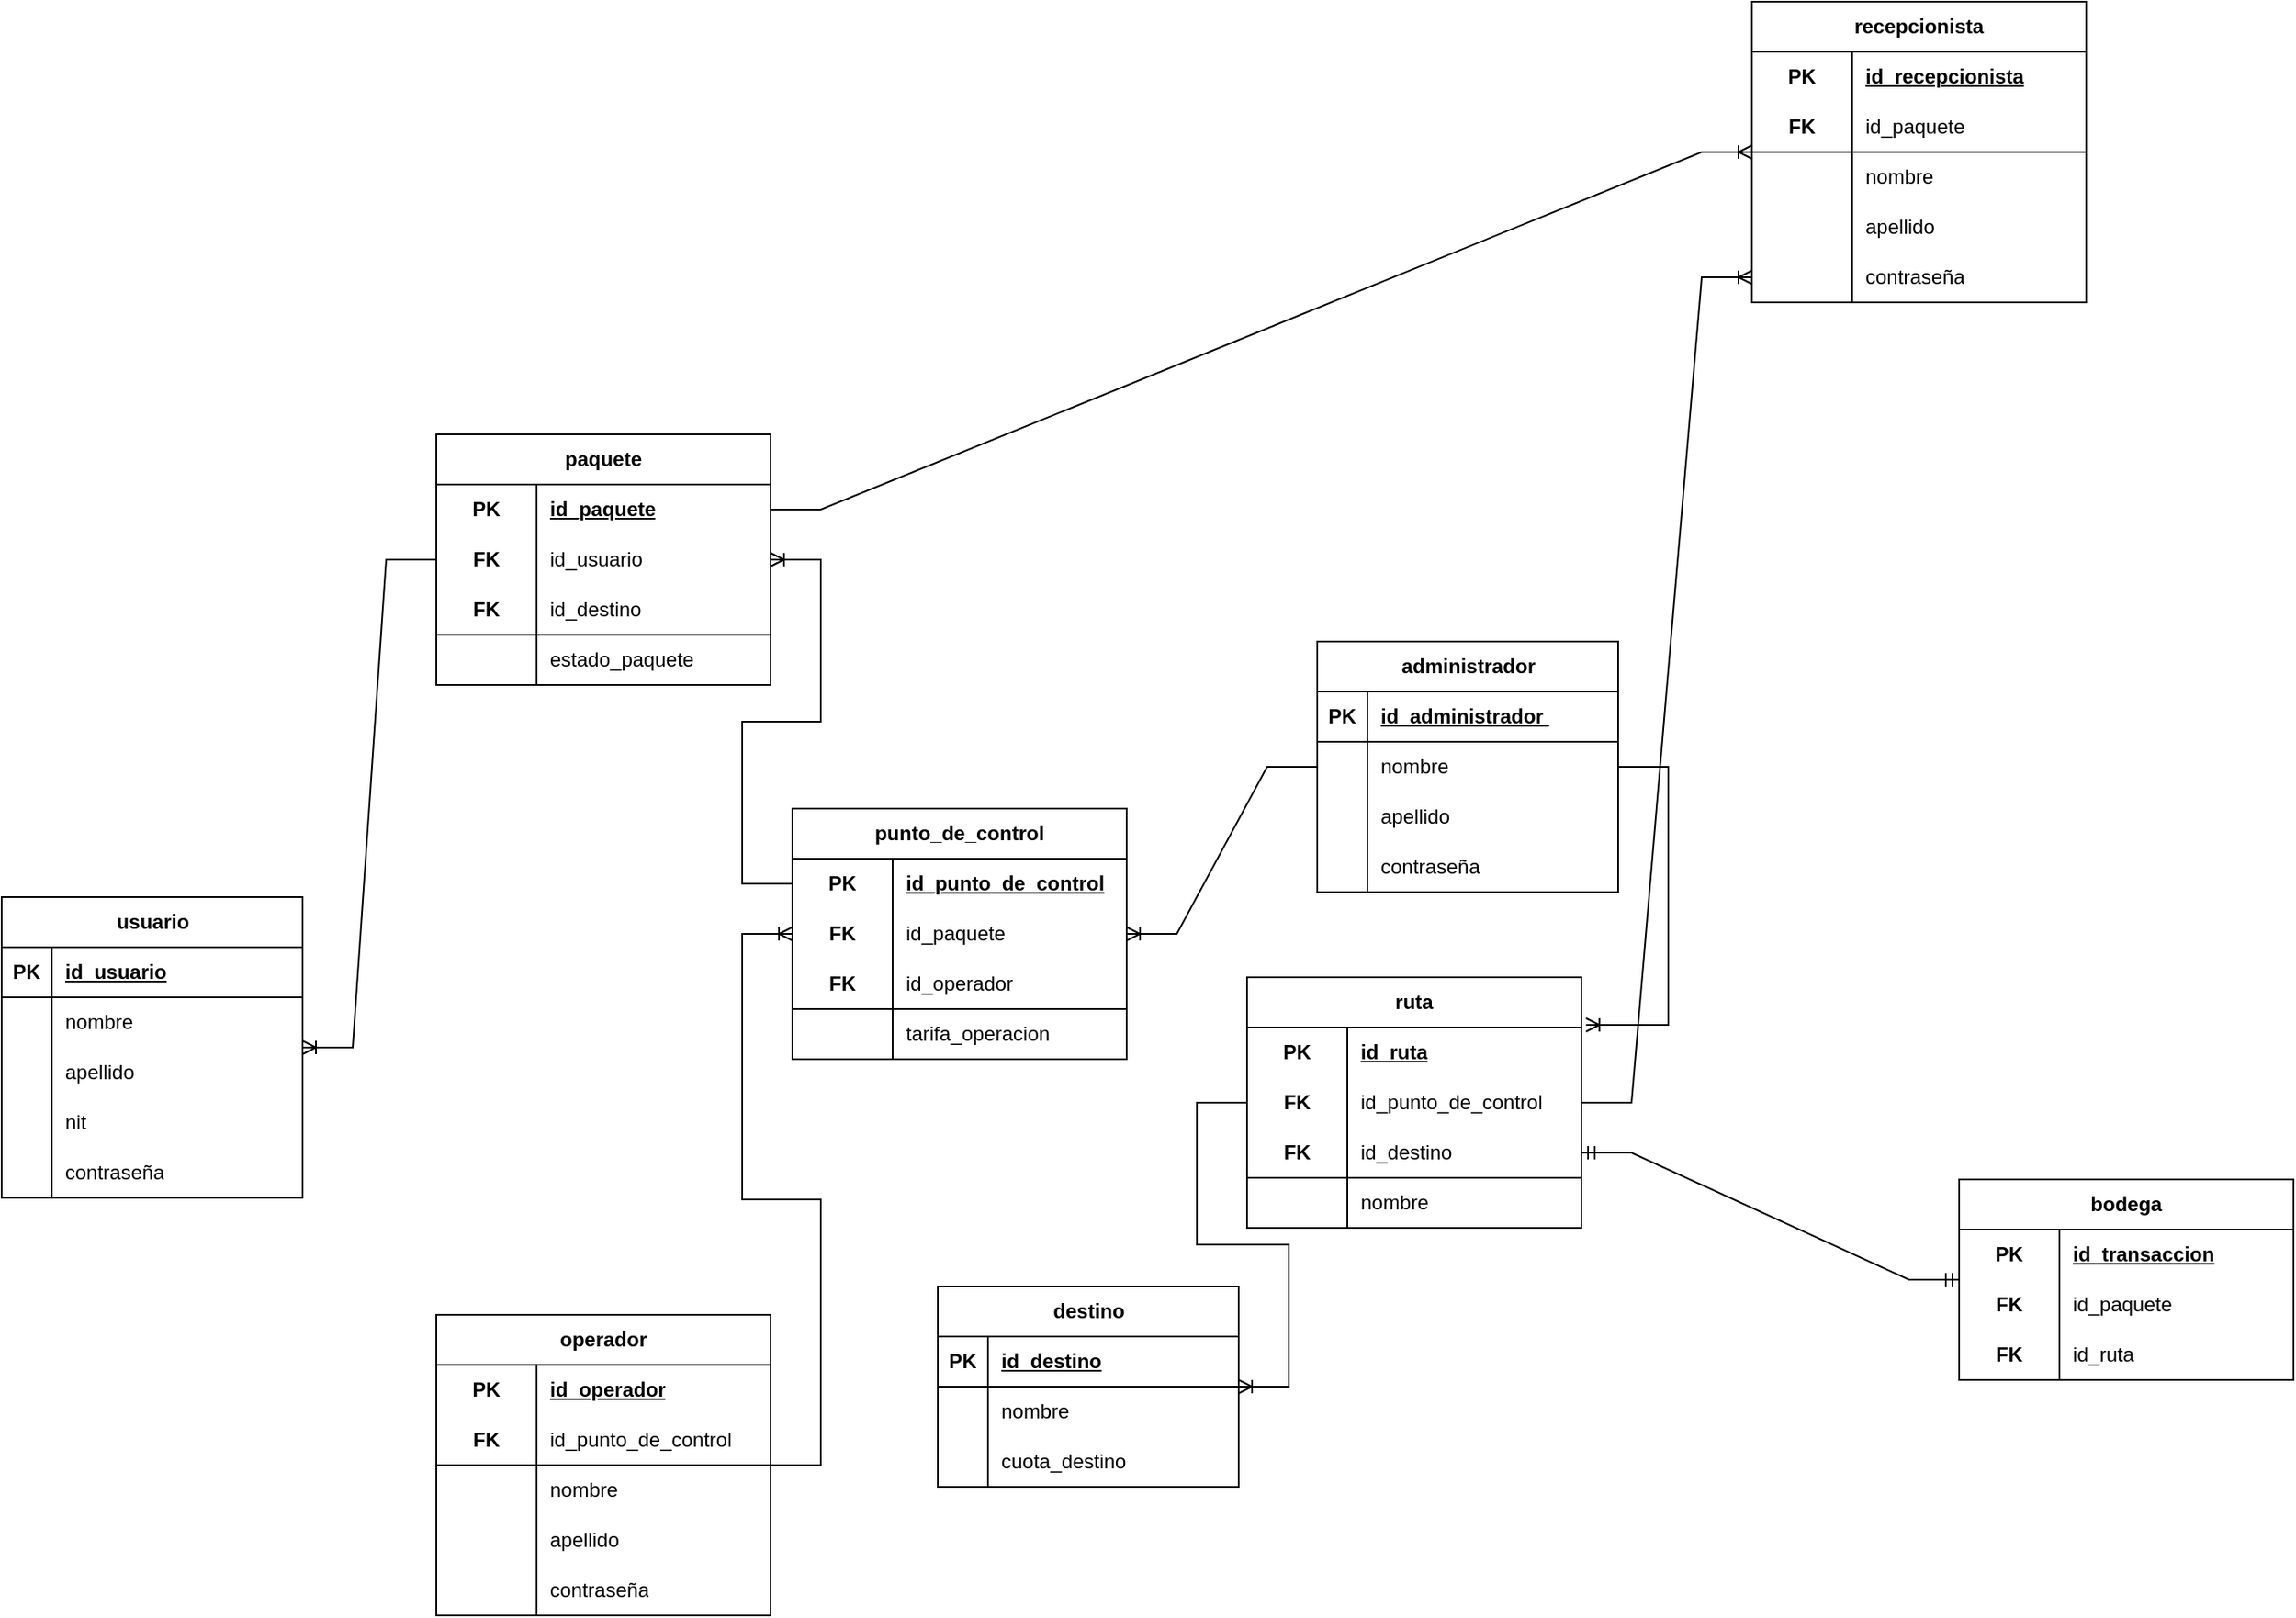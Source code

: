 <mxfile version="24.1.0" type="device">
  <diagram id="ZozHnDxV8kg3TTQQIBFo" name="Página-1">
    <mxGraphModel dx="1593" dy="2107" grid="0" gridSize="10" guides="1" tooltips="1" connect="1" arrows="1" fold="1" page="1" pageScale="1" pageWidth="850" pageHeight="1100" math="0" shadow="0">
      <root>
        <mxCell id="0" />
        <mxCell id="1" parent="0" />
        <mxCell id="8LuwT_HgkEghB61mVPU8-4" value="&lt;font style=&quot;vertical-align: inherit;&quot;&gt;&lt;font style=&quot;vertical-align: inherit;&quot;&gt;administrador&lt;/font&gt;&lt;/font&gt;" style="shape=table;startSize=30;container=1;collapsible=1;childLayout=tableLayout;fixedRows=1;rowLines=0;fontStyle=1;align=center;resizeLast=1;html=1;" parent="1" vertex="1">
          <mxGeometry x="897" y="67" width="180" height="150" as="geometry" />
        </mxCell>
        <mxCell id="8LuwT_HgkEghB61mVPU8-5" value="" style="shape=tableRow;horizontal=0;startSize=0;swimlaneHead=0;swimlaneBody=0;fillColor=none;collapsible=0;dropTarget=0;points=[[0,0.5],[1,0.5]];portConstraint=eastwest;top=0;left=0;right=0;bottom=1;" parent="8LuwT_HgkEghB61mVPU8-4" vertex="1">
          <mxGeometry y="30" width="180" height="30" as="geometry" />
        </mxCell>
        <mxCell id="8LuwT_HgkEghB61mVPU8-6" value="PK" style="shape=partialRectangle;connectable=0;fillColor=none;top=0;left=0;bottom=0;right=0;fontStyle=1;overflow=hidden;whiteSpace=wrap;html=1;" parent="8LuwT_HgkEghB61mVPU8-5" vertex="1">
          <mxGeometry width="30" height="30" as="geometry">
            <mxRectangle width="30" height="30" as="alternateBounds" />
          </mxGeometry>
        </mxCell>
        <mxCell id="8LuwT_HgkEghB61mVPU8-7" value="&lt;font style=&quot;vertical-align: inherit;&quot;&gt;&lt;font style=&quot;vertical-align: inherit;&quot;&gt;id_administrador&amp;nbsp;&lt;/font&gt;&lt;/font&gt;" style="shape=partialRectangle;connectable=0;fillColor=none;top=0;left=0;bottom=0;right=0;align=left;spacingLeft=6;fontStyle=5;overflow=hidden;whiteSpace=wrap;html=1;" parent="8LuwT_HgkEghB61mVPU8-5" vertex="1">
          <mxGeometry x="30" width="150" height="30" as="geometry">
            <mxRectangle width="150" height="30" as="alternateBounds" />
          </mxGeometry>
        </mxCell>
        <mxCell id="8LuwT_HgkEghB61mVPU8-8" value="" style="shape=tableRow;horizontal=0;startSize=0;swimlaneHead=0;swimlaneBody=0;fillColor=none;collapsible=0;dropTarget=0;points=[[0,0.5],[1,0.5]];portConstraint=eastwest;top=0;left=0;right=0;bottom=0;" parent="8LuwT_HgkEghB61mVPU8-4" vertex="1">
          <mxGeometry y="60" width="180" height="30" as="geometry" />
        </mxCell>
        <mxCell id="8LuwT_HgkEghB61mVPU8-9" value="" style="shape=partialRectangle;connectable=0;fillColor=none;top=0;left=0;bottom=0;right=0;editable=1;overflow=hidden;whiteSpace=wrap;html=1;" parent="8LuwT_HgkEghB61mVPU8-8" vertex="1">
          <mxGeometry width="30" height="30" as="geometry">
            <mxRectangle width="30" height="30" as="alternateBounds" />
          </mxGeometry>
        </mxCell>
        <mxCell id="8LuwT_HgkEghB61mVPU8-10" value="&lt;font style=&quot;vertical-align: inherit;&quot;&gt;&lt;font style=&quot;vertical-align: inherit;&quot;&gt;nombre&lt;/font&gt;&lt;/font&gt;" style="shape=partialRectangle;connectable=0;fillColor=none;top=0;left=0;bottom=0;right=0;align=left;spacingLeft=6;overflow=hidden;whiteSpace=wrap;html=1;" parent="8LuwT_HgkEghB61mVPU8-8" vertex="1">
          <mxGeometry x="30" width="150" height="30" as="geometry">
            <mxRectangle width="150" height="30" as="alternateBounds" />
          </mxGeometry>
        </mxCell>
        <mxCell id="yK7WqQj9eTyNBn2d2RIG-13" value="" style="shape=tableRow;horizontal=0;startSize=0;swimlaneHead=0;swimlaneBody=0;fillColor=none;collapsible=0;dropTarget=0;points=[[0,0.5],[1,0.5]];portConstraint=eastwest;top=0;left=0;right=0;bottom=0;" vertex="1" parent="8LuwT_HgkEghB61mVPU8-4">
          <mxGeometry y="90" width="180" height="30" as="geometry" />
        </mxCell>
        <mxCell id="yK7WqQj9eTyNBn2d2RIG-14" value="" style="shape=partialRectangle;connectable=0;fillColor=none;top=0;left=0;bottom=0;right=0;editable=1;overflow=hidden;whiteSpace=wrap;html=1;" vertex="1" parent="yK7WqQj9eTyNBn2d2RIG-13">
          <mxGeometry width="30" height="30" as="geometry">
            <mxRectangle width="30" height="30" as="alternateBounds" />
          </mxGeometry>
        </mxCell>
        <mxCell id="yK7WqQj9eTyNBn2d2RIG-15" value="&lt;font style=&quot;vertical-align: inherit;&quot;&gt;&lt;font style=&quot;vertical-align: inherit;&quot;&gt;apellido&lt;/font&gt;&lt;/font&gt;" style="shape=partialRectangle;connectable=0;fillColor=none;top=0;left=0;bottom=0;right=0;align=left;spacingLeft=6;overflow=hidden;whiteSpace=wrap;html=1;" vertex="1" parent="yK7WqQj9eTyNBn2d2RIG-13">
          <mxGeometry x="30" width="150" height="30" as="geometry">
            <mxRectangle width="150" height="30" as="alternateBounds" />
          </mxGeometry>
        </mxCell>
        <mxCell id="yK7WqQj9eTyNBn2d2RIG-16" value="" style="shape=tableRow;horizontal=0;startSize=0;swimlaneHead=0;swimlaneBody=0;fillColor=none;collapsible=0;dropTarget=0;points=[[0,0.5],[1,0.5]];portConstraint=eastwest;top=0;left=0;right=0;bottom=0;" vertex="1" parent="8LuwT_HgkEghB61mVPU8-4">
          <mxGeometry y="120" width="180" height="30" as="geometry" />
        </mxCell>
        <mxCell id="yK7WqQj9eTyNBn2d2RIG-17" value="" style="shape=partialRectangle;connectable=0;fillColor=none;top=0;left=0;bottom=0;right=0;editable=1;overflow=hidden;whiteSpace=wrap;html=1;" vertex="1" parent="yK7WqQj9eTyNBn2d2RIG-16">
          <mxGeometry width="30" height="30" as="geometry">
            <mxRectangle width="30" height="30" as="alternateBounds" />
          </mxGeometry>
        </mxCell>
        <mxCell id="yK7WqQj9eTyNBn2d2RIG-18" value="&lt;font style=&quot;vertical-align: inherit;&quot;&gt;&lt;font style=&quot;vertical-align: inherit;&quot;&gt;contraseña&lt;/font&gt;&lt;/font&gt;" style="shape=partialRectangle;connectable=0;fillColor=none;top=0;left=0;bottom=0;right=0;align=left;spacingLeft=6;overflow=hidden;whiteSpace=wrap;html=1;" vertex="1" parent="yK7WqQj9eTyNBn2d2RIG-16">
          <mxGeometry x="30" width="150" height="30" as="geometry">
            <mxRectangle width="150" height="30" as="alternateBounds" />
          </mxGeometry>
        </mxCell>
        <mxCell id="8LuwT_HgkEghB61mVPU8-17" value="&lt;font style=&quot;vertical-align: inherit;&quot;&gt;&lt;font style=&quot;vertical-align: inherit;&quot;&gt;operador&lt;/font&gt;&lt;/font&gt;" style="shape=table;startSize=30;container=1;collapsible=1;childLayout=tableLayout;fixedRows=1;rowLines=0;fontStyle=1;align=center;resizeLast=1;html=1;whiteSpace=wrap;" parent="1" vertex="1">
          <mxGeometry x="370" y="470" width="200" height="180" as="geometry" />
        </mxCell>
        <mxCell id="8LuwT_HgkEghB61mVPU8-18" value="" style="shape=tableRow;horizontal=0;startSize=0;swimlaneHead=0;swimlaneBody=0;fillColor=none;collapsible=0;dropTarget=0;points=[[0,0.5],[1,0.5]];portConstraint=eastwest;top=0;left=0;right=0;bottom=0;html=1;" parent="8LuwT_HgkEghB61mVPU8-17" vertex="1">
          <mxGeometry y="30" width="200" height="30" as="geometry" />
        </mxCell>
        <mxCell id="8LuwT_HgkEghB61mVPU8-19" value="&lt;font style=&quot;vertical-align: inherit;&quot;&gt;&lt;font style=&quot;vertical-align: inherit;&quot;&gt;PK&lt;/font&gt;&lt;/font&gt;" style="shape=partialRectangle;connectable=0;fillColor=none;top=0;left=0;bottom=0;right=0;fontStyle=1;overflow=hidden;html=1;whiteSpace=wrap;" parent="8LuwT_HgkEghB61mVPU8-18" vertex="1">
          <mxGeometry width="60" height="30" as="geometry">
            <mxRectangle width="60" height="30" as="alternateBounds" />
          </mxGeometry>
        </mxCell>
        <mxCell id="8LuwT_HgkEghB61mVPU8-20" value="&lt;font style=&quot;vertical-align: inherit;&quot;&gt;&lt;font style=&quot;vertical-align: inherit;&quot;&gt;id_operador&lt;/font&gt;&lt;/font&gt;" style="shape=partialRectangle;connectable=0;fillColor=none;top=0;left=0;bottom=0;right=0;align=left;spacingLeft=6;fontStyle=5;overflow=hidden;html=1;whiteSpace=wrap;" parent="8LuwT_HgkEghB61mVPU8-18" vertex="1">
          <mxGeometry x="60" width="140" height="30" as="geometry">
            <mxRectangle width="140" height="30" as="alternateBounds" />
          </mxGeometry>
        </mxCell>
        <mxCell id="8LuwT_HgkEghB61mVPU8-21" value="" style="shape=tableRow;horizontal=0;startSize=0;swimlaneHead=0;swimlaneBody=0;fillColor=none;collapsible=0;dropTarget=0;points=[[0,0.5],[1,0.5]];portConstraint=eastwest;top=0;left=0;right=0;bottom=1;html=1;" parent="8LuwT_HgkEghB61mVPU8-17" vertex="1">
          <mxGeometry y="60" width="200" height="30" as="geometry" />
        </mxCell>
        <mxCell id="8LuwT_HgkEghB61mVPU8-22" value="&lt;font style=&quot;vertical-align: inherit;&quot;&gt;&lt;font style=&quot;vertical-align: inherit;&quot;&gt;FK&lt;/font&gt;&lt;/font&gt;" style="shape=partialRectangle;connectable=0;fillColor=none;top=0;left=0;bottom=0;right=0;fontStyle=1;overflow=hidden;html=1;whiteSpace=wrap;" parent="8LuwT_HgkEghB61mVPU8-21" vertex="1">
          <mxGeometry width="60" height="30" as="geometry">
            <mxRectangle width="60" height="30" as="alternateBounds" />
          </mxGeometry>
        </mxCell>
        <mxCell id="8LuwT_HgkEghB61mVPU8-23" value="&lt;font style=&quot;vertical-align: inherit;&quot;&gt;&lt;font style=&quot;vertical-align: inherit;&quot;&gt;id_punto_de_control&lt;/font&gt;&lt;/font&gt;" style="shape=partialRectangle;connectable=0;fillColor=none;top=0;left=0;bottom=0;right=0;align=left;spacingLeft=6;fontStyle=0;overflow=hidden;html=1;whiteSpace=wrap;" parent="8LuwT_HgkEghB61mVPU8-21" vertex="1">
          <mxGeometry x="60" width="140" height="30" as="geometry">
            <mxRectangle width="140" height="30" as="alternateBounds" />
          </mxGeometry>
        </mxCell>
        <mxCell id="8LuwT_HgkEghB61mVPU8-24" value="" style="shape=tableRow;horizontal=0;startSize=0;swimlaneHead=0;swimlaneBody=0;fillColor=none;collapsible=0;dropTarget=0;points=[[0,0.5],[1,0.5]];portConstraint=eastwest;top=0;left=0;right=0;bottom=0;html=1;" parent="8LuwT_HgkEghB61mVPU8-17" vertex="1">
          <mxGeometry y="90" width="200" height="30" as="geometry" />
        </mxCell>
        <mxCell id="8LuwT_HgkEghB61mVPU8-25" value="" style="shape=partialRectangle;connectable=0;fillColor=none;top=0;left=0;bottom=0;right=0;editable=1;overflow=hidden;html=1;whiteSpace=wrap;" parent="8LuwT_HgkEghB61mVPU8-24" vertex="1">
          <mxGeometry width="60" height="30" as="geometry">
            <mxRectangle width="60" height="30" as="alternateBounds" />
          </mxGeometry>
        </mxCell>
        <mxCell id="8LuwT_HgkEghB61mVPU8-26" value="nombre" style="shape=partialRectangle;connectable=0;fillColor=none;top=0;left=0;bottom=0;right=0;align=left;spacingLeft=6;overflow=hidden;html=1;whiteSpace=wrap;" parent="8LuwT_HgkEghB61mVPU8-24" vertex="1">
          <mxGeometry x="60" width="140" height="30" as="geometry">
            <mxRectangle width="140" height="30" as="alternateBounds" />
          </mxGeometry>
        </mxCell>
        <mxCell id="yK7WqQj9eTyNBn2d2RIG-7" value="" style="shape=tableRow;horizontal=0;startSize=0;swimlaneHead=0;swimlaneBody=0;fillColor=none;collapsible=0;dropTarget=0;points=[[0,0.5],[1,0.5]];portConstraint=eastwest;top=0;left=0;right=0;bottom=0;html=1;" vertex="1" parent="8LuwT_HgkEghB61mVPU8-17">
          <mxGeometry y="120" width="200" height="30" as="geometry" />
        </mxCell>
        <mxCell id="yK7WqQj9eTyNBn2d2RIG-8" value="" style="shape=partialRectangle;connectable=0;fillColor=none;top=0;left=0;bottom=0;right=0;editable=1;overflow=hidden;html=1;whiteSpace=wrap;" vertex="1" parent="yK7WqQj9eTyNBn2d2RIG-7">
          <mxGeometry width="60" height="30" as="geometry">
            <mxRectangle width="60" height="30" as="alternateBounds" />
          </mxGeometry>
        </mxCell>
        <mxCell id="yK7WqQj9eTyNBn2d2RIG-9" value="apellido" style="shape=partialRectangle;connectable=0;fillColor=none;top=0;left=0;bottom=0;right=0;align=left;spacingLeft=6;overflow=hidden;html=1;whiteSpace=wrap;" vertex="1" parent="yK7WqQj9eTyNBn2d2RIG-7">
          <mxGeometry x="60" width="140" height="30" as="geometry">
            <mxRectangle width="140" height="30" as="alternateBounds" />
          </mxGeometry>
        </mxCell>
        <mxCell id="yK7WqQj9eTyNBn2d2RIG-10" value="" style="shape=tableRow;horizontal=0;startSize=0;swimlaneHead=0;swimlaneBody=0;fillColor=none;collapsible=0;dropTarget=0;points=[[0,0.5],[1,0.5]];portConstraint=eastwest;top=0;left=0;right=0;bottom=0;html=1;" vertex="1" parent="8LuwT_HgkEghB61mVPU8-17">
          <mxGeometry y="150" width="200" height="30" as="geometry" />
        </mxCell>
        <mxCell id="yK7WqQj9eTyNBn2d2RIG-11" value="" style="shape=partialRectangle;connectable=0;fillColor=none;top=0;left=0;bottom=0;right=0;editable=1;overflow=hidden;html=1;whiteSpace=wrap;" vertex="1" parent="yK7WqQj9eTyNBn2d2RIG-10">
          <mxGeometry width="60" height="30" as="geometry">
            <mxRectangle width="60" height="30" as="alternateBounds" />
          </mxGeometry>
        </mxCell>
        <mxCell id="yK7WqQj9eTyNBn2d2RIG-12" value="contraseña" style="shape=partialRectangle;connectable=0;fillColor=none;top=0;left=0;bottom=0;right=0;align=left;spacingLeft=6;overflow=hidden;html=1;whiteSpace=wrap;" vertex="1" parent="yK7WqQj9eTyNBn2d2RIG-10">
          <mxGeometry x="60" width="140" height="30" as="geometry">
            <mxRectangle width="140" height="30" as="alternateBounds" />
          </mxGeometry>
        </mxCell>
        <mxCell id="8LuwT_HgkEghB61mVPU8-33" value="punto_de_control" style="shape=table;startSize=30;container=1;collapsible=1;childLayout=tableLayout;fixedRows=1;rowLines=0;fontStyle=1;align=center;resizeLast=1;html=1;whiteSpace=wrap;" parent="1" vertex="1">
          <mxGeometry x="583" y="167" width="200" height="150" as="geometry" />
        </mxCell>
        <mxCell id="8LuwT_HgkEghB61mVPU8-52" value="" style="shape=tableRow;horizontal=0;startSize=0;swimlaneHead=0;swimlaneBody=0;fillColor=none;collapsible=0;dropTarget=0;points=[[0,0.5],[1,0.5]];portConstraint=eastwest;top=0;left=0;right=0;bottom=0;html=1;" parent="8LuwT_HgkEghB61mVPU8-33" vertex="1">
          <mxGeometry y="30" width="200" height="30" as="geometry" />
        </mxCell>
        <mxCell id="8LuwT_HgkEghB61mVPU8-53" value="PK" style="shape=partialRectangle;connectable=0;fillColor=none;top=0;left=0;bottom=0;right=0;fontStyle=1;overflow=hidden;html=1;whiteSpace=wrap;" parent="8LuwT_HgkEghB61mVPU8-52" vertex="1">
          <mxGeometry width="60" height="30" as="geometry">
            <mxRectangle width="60" height="30" as="alternateBounds" />
          </mxGeometry>
        </mxCell>
        <mxCell id="8LuwT_HgkEghB61mVPU8-54" value="id_punto_de_control" style="shape=partialRectangle;connectable=0;fillColor=none;top=0;left=0;bottom=0;right=0;align=left;spacingLeft=6;fontStyle=5;overflow=hidden;html=1;whiteSpace=wrap;" parent="8LuwT_HgkEghB61mVPU8-52" vertex="1">
          <mxGeometry x="60" width="140" height="30" as="geometry">
            <mxRectangle width="140" height="30" as="alternateBounds" />
          </mxGeometry>
        </mxCell>
        <mxCell id="8LuwT_HgkEghB61mVPU8-34" value="" style="shape=tableRow;horizontal=0;startSize=0;swimlaneHead=0;swimlaneBody=0;fillColor=none;collapsible=0;dropTarget=0;points=[[0,0.5],[1,0.5]];portConstraint=eastwest;top=0;left=0;right=0;bottom=0;html=1;" parent="8LuwT_HgkEghB61mVPU8-33" vertex="1">
          <mxGeometry y="60" width="200" height="30" as="geometry" />
        </mxCell>
        <mxCell id="8LuwT_HgkEghB61mVPU8-35" value="FK" style="shape=partialRectangle;connectable=0;fillColor=none;top=0;left=0;bottom=0;right=0;fontStyle=1;overflow=hidden;html=1;whiteSpace=wrap;" parent="8LuwT_HgkEghB61mVPU8-34" vertex="1">
          <mxGeometry width="60" height="30" as="geometry">
            <mxRectangle width="60" height="30" as="alternateBounds" />
          </mxGeometry>
        </mxCell>
        <mxCell id="8LuwT_HgkEghB61mVPU8-36" value="id_paquete" style="shape=partialRectangle;connectable=0;fillColor=none;top=0;left=0;bottom=0;right=0;align=left;spacingLeft=6;fontStyle=0;overflow=hidden;html=1;whiteSpace=wrap;" parent="8LuwT_HgkEghB61mVPU8-34" vertex="1">
          <mxGeometry x="60" width="140" height="30" as="geometry">
            <mxRectangle width="140" height="30" as="alternateBounds" />
          </mxGeometry>
        </mxCell>
        <mxCell id="8LuwT_HgkEghB61mVPU8-37" value="" style="shape=tableRow;horizontal=0;startSize=0;swimlaneHead=0;swimlaneBody=0;fillColor=none;collapsible=0;dropTarget=0;points=[[0,0.5],[1,0.5]];portConstraint=eastwest;top=0;left=0;right=0;bottom=1;html=1;" parent="8LuwT_HgkEghB61mVPU8-33" vertex="1">
          <mxGeometry y="90" width="200" height="30" as="geometry" />
        </mxCell>
        <mxCell id="8LuwT_HgkEghB61mVPU8-38" value="FK" style="shape=partialRectangle;connectable=0;fillColor=none;top=0;left=0;bottom=0;right=0;fontStyle=1;overflow=hidden;html=1;whiteSpace=wrap;" parent="8LuwT_HgkEghB61mVPU8-37" vertex="1">
          <mxGeometry width="60" height="30" as="geometry">
            <mxRectangle width="60" height="30" as="alternateBounds" />
          </mxGeometry>
        </mxCell>
        <mxCell id="8LuwT_HgkEghB61mVPU8-39" value="id_operador" style="shape=partialRectangle;connectable=0;fillColor=none;top=0;left=0;bottom=0;right=0;align=left;spacingLeft=6;fontStyle=0;overflow=hidden;html=1;whiteSpace=wrap;" parent="8LuwT_HgkEghB61mVPU8-37" vertex="1">
          <mxGeometry x="60" width="140" height="30" as="geometry">
            <mxRectangle width="140" height="30" as="alternateBounds" />
          </mxGeometry>
        </mxCell>
        <mxCell id="8LuwT_HgkEghB61mVPU8-40" value="" style="shape=tableRow;horizontal=0;startSize=0;swimlaneHead=0;swimlaneBody=0;fillColor=none;collapsible=0;dropTarget=0;points=[[0,0.5],[1,0.5]];portConstraint=eastwest;top=0;left=0;right=0;bottom=0;html=1;" parent="8LuwT_HgkEghB61mVPU8-33" vertex="1">
          <mxGeometry y="120" width="200" height="30" as="geometry" />
        </mxCell>
        <mxCell id="8LuwT_HgkEghB61mVPU8-41" value="" style="shape=partialRectangle;connectable=0;fillColor=none;top=0;left=0;bottom=0;right=0;editable=1;overflow=hidden;html=1;whiteSpace=wrap;" parent="8LuwT_HgkEghB61mVPU8-40" vertex="1">
          <mxGeometry width="60" height="30" as="geometry">
            <mxRectangle width="60" height="30" as="alternateBounds" />
          </mxGeometry>
        </mxCell>
        <mxCell id="8LuwT_HgkEghB61mVPU8-42" value="tarifa_operacion" style="shape=partialRectangle;connectable=0;fillColor=none;top=0;left=0;bottom=0;right=0;align=left;spacingLeft=6;overflow=hidden;html=1;whiteSpace=wrap;" parent="8LuwT_HgkEghB61mVPU8-40" vertex="1">
          <mxGeometry x="60" width="140" height="30" as="geometry">
            <mxRectangle width="140" height="30" as="alternateBounds" />
          </mxGeometry>
        </mxCell>
        <mxCell id="8LuwT_HgkEghB61mVPU8-68" value="paquete" style="shape=table;startSize=30;container=1;collapsible=1;childLayout=tableLayout;fixedRows=1;rowLines=0;fontStyle=1;align=center;resizeLast=1;html=1;whiteSpace=wrap;" parent="1" vertex="1">
          <mxGeometry x="370" y="-57" width="200" height="150" as="geometry" />
        </mxCell>
        <mxCell id="8LuwT_HgkEghB61mVPU8-69" value="" style="shape=tableRow;horizontal=0;startSize=0;swimlaneHead=0;swimlaneBody=0;fillColor=none;collapsible=0;dropTarget=0;points=[[0,0.5],[1,0.5]];portConstraint=eastwest;top=0;left=0;right=0;bottom=0;html=1;" parent="8LuwT_HgkEghB61mVPU8-68" vertex="1">
          <mxGeometry y="30" width="200" height="30" as="geometry" />
        </mxCell>
        <mxCell id="8LuwT_HgkEghB61mVPU8-70" value="PK" style="shape=partialRectangle;connectable=0;fillColor=none;top=0;left=0;bottom=0;right=0;fontStyle=1;overflow=hidden;html=1;whiteSpace=wrap;" parent="8LuwT_HgkEghB61mVPU8-69" vertex="1">
          <mxGeometry width="60" height="30" as="geometry">
            <mxRectangle width="60" height="30" as="alternateBounds" />
          </mxGeometry>
        </mxCell>
        <mxCell id="8LuwT_HgkEghB61mVPU8-71" value="id_paquete" style="shape=partialRectangle;connectable=0;fillColor=none;top=0;left=0;bottom=0;right=0;align=left;spacingLeft=6;fontStyle=5;overflow=hidden;html=1;whiteSpace=wrap;" parent="8LuwT_HgkEghB61mVPU8-69" vertex="1">
          <mxGeometry x="60" width="140" height="30" as="geometry">
            <mxRectangle width="140" height="30" as="alternateBounds" />
          </mxGeometry>
        </mxCell>
        <mxCell id="8LuwT_HgkEghB61mVPU8-72" value="" style="shape=tableRow;horizontal=0;startSize=0;swimlaneHead=0;swimlaneBody=0;fillColor=none;collapsible=0;dropTarget=0;points=[[0,0.5],[1,0.5]];portConstraint=eastwest;top=0;left=0;right=0;bottom=0;html=1;" parent="8LuwT_HgkEghB61mVPU8-68" vertex="1">
          <mxGeometry y="60" width="200" height="30" as="geometry" />
        </mxCell>
        <mxCell id="8LuwT_HgkEghB61mVPU8-73" value="FK" style="shape=partialRectangle;connectable=0;fillColor=none;top=0;left=0;bottom=0;right=0;fontStyle=1;overflow=hidden;html=1;whiteSpace=wrap;" parent="8LuwT_HgkEghB61mVPU8-72" vertex="1">
          <mxGeometry width="60" height="30" as="geometry">
            <mxRectangle width="60" height="30" as="alternateBounds" />
          </mxGeometry>
        </mxCell>
        <mxCell id="8LuwT_HgkEghB61mVPU8-74" value="id_usuario" style="shape=partialRectangle;connectable=0;fillColor=none;top=0;left=0;bottom=0;right=0;align=left;spacingLeft=6;fontStyle=0;overflow=hidden;html=1;whiteSpace=wrap;" parent="8LuwT_HgkEghB61mVPU8-72" vertex="1">
          <mxGeometry x="60" width="140" height="30" as="geometry">
            <mxRectangle width="140" height="30" as="alternateBounds" />
          </mxGeometry>
        </mxCell>
        <mxCell id="8LuwT_HgkEghB61mVPU8-75" value="" style="shape=tableRow;horizontal=0;startSize=0;swimlaneHead=0;swimlaneBody=0;fillColor=none;collapsible=0;dropTarget=0;points=[[0,0.5],[1,0.5]];portConstraint=eastwest;top=0;left=0;right=0;bottom=1;html=1;" parent="8LuwT_HgkEghB61mVPU8-68" vertex="1">
          <mxGeometry y="90" width="200" height="30" as="geometry" />
        </mxCell>
        <mxCell id="8LuwT_HgkEghB61mVPU8-76" value="FK" style="shape=partialRectangle;connectable=0;fillColor=none;top=0;left=0;bottom=0;right=0;fontStyle=1;overflow=hidden;html=1;whiteSpace=wrap;" parent="8LuwT_HgkEghB61mVPU8-75" vertex="1">
          <mxGeometry width="60" height="30" as="geometry">
            <mxRectangle width="60" height="30" as="alternateBounds" />
          </mxGeometry>
        </mxCell>
        <mxCell id="8LuwT_HgkEghB61mVPU8-77" value="id_destino" style="shape=partialRectangle;connectable=0;fillColor=none;top=0;left=0;bottom=0;right=0;align=left;spacingLeft=6;fontStyle=0;overflow=hidden;html=1;whiteSpace=wrap;" parent="8LuwT_HgkEghB61mVPU8-75" vertex="1">
          <mxGeometry x="60" width="140" height="30" as="geometry">
            <mxRectangle width="140" height="30" as="alternateBounds" />
          </mxGeometry>
        </mxCell>
        <mxCell id="8LuwT_HgkEghB61mVPU8-78" value="" style="shape=tableRow;horizontal=0;startSize=0;swimlaneHead=0;swimlaneBody=0;fillColor=none;collapsible=0;dropTarget=0;points=[[0,0.5],[1,0.5]];portConstraint=eastwest;top=0;left=0;right=0;bottom=0;html=1;" parent="8LuwT_HgkEghB61mVPU8-68" vertex="1">
          <mxGeometry y="120" width="200" height="30" as="geometry" />
        </mxCell>
        <mxCell id="8LuwT_HgkEghB61mVPU8-79" value="" style="shape=partialRectangle;connectable=0;fillColor=none;top=0;left=0;bottom=0;right=0;editable=1;overflow=hidden;html=1;whiteSpace=wrap;" parent="8LuwT_HgkEghB61mVPU8-78" vertex="1">
          <mxGeometry width="60" height="30" as="geometry">
            <mxRectangle width="60" height="30" as="alternateBounds" />
          </mxGeometry>
        </mxCell>
        <mxCell id="8LuwT_HgkEghB61mVPU8-80" value="estado_paquete" style="shape=partialRectangle;connectable=0;fillColor=none;top=0;left=0;bottom=0;right=0;align=left;spacingLeft=6;overflow=hidden;html=1;whiteSpace=wrap;" parent="8LuwT_HgkEghB61mVPU8-78" vertex="1">
          <mxGeometry x="60" width="140" height="30" as="geometry">
            <mxRectangle width="140" height="30" as="alternateBounds" />
          </mxGeometry>
        </mxCell>
        <mxCell id="8LuwT_HgkEghB61mVPU8-81" value="ruta" style="shape=table;startSize=30;container=1;collapsible=1;childLayout=tableLayout;fixedRows=1;rowLines=0;fontStyle=1;align=center;resizeLast=1;html=1;whiteSpace=wrap;" parent="1" vertex="1">
          <mxGeometry x="855" y="268" width="200" height="150" as="geometry" />
        </mxCell>
        <mxCell id="8LuwT_HgkEghB61mVPU8-82" value="" style="shape=tableRow;horizontal=0;startSize=0;swimlaneHead=0;swimlaneBody=0;fillColor=none;collapsible=0;dropTarget=0;points=[[0,0.5],[1,0.5]];portConstraint=eastwest;top=0;left=0;right=0;bottom=0;html=1;" parent="8LuwT_HgkEghB61mVPU8-81" vertex="1">
          <mxGeometry y="30" width="200" height="30" as="geometry" />
        </mxCell>
        <mxCell id="8LuwT_HgkEghB61mVPU8-83" value="PK" style="shape=partialRectangle;connectable=0;fillColor=none;top=0;left=0;bottom=0;right=0;fontStyle=1;overflow=hidden;html=1;whiteSpace=wrap;" parent="8LuwT_HgkEghB61mVPU8-82" vertex="1">
          <mxGeometry width="60" height="30" as="geometry">
            <mxRectangle width="60" height="30" as="alternateBounds" />
          </mxGeometry>
        </mxCell>
        <mxCell id="8LuwT_HgkEghB61mVPU8-84" value="id_ruta" style="shape=partialRectangle;connectable=0;fillColor=none;top=0;left=0;bottom=0;right=0;align=left;spacingLeft=6;fontStyle=5;overflow=hidden;html=1;whiteSpace=wrap;" parent="8LuwT_HgkEghB61mVPU8-82" vertex="1">
          <mxGeometry x="60" width="140" height="30" as="geometry">
            <mxRectangle width="140" height="30" as="alternateBounds" />
          </mxGeometry>
        </mxCell>
        <mxCell id="8LuwT_HgkEghB61mVPU8-85" value="" style="shape=tableRow;horizontal=0;startSize=0;swimlaneHead=0;swimlaneBody=0;fillColor=none;collapsible=0;dropTarget=0;points=[[0,0.5],[1,0.5]];portConstraint=eastwest;top=0;left=0;right=0;bottom=0;html=1;" parent="8LuwT_HgkEghB61mVPU8-81" vertex="1">
          <mxGeometry y="60" width="200" height="30" as="geometry" />
        </mxCell>
        <mxCell id="8LuwT_HgkEghB61mVPU8-86" value="FK" style="shape=partialRectangle;connectable=0;fillColor=none;top=0;left=0;bottom=0;right=0;fontStyle=1;overflow=hidden;html=1;whiteSpace=wrap;" parent="8LuwT_HgkEghB61mVPU8-85" vertex="1">
          <mxGeometry width="60" height="30" as="geometry">
            <mxRectangle width="60" height="30" as="alternateBounds" />
          </mxGeometry>
        </mxCell>
        <mxCell id="8LuwT_HgkEghB61mVPU8-87" value="id_punto_de_control" style="shape=partialRectangle;connectable=0;fillColor=none;top=0;left=0;bottom=0;right=0;align=left;spacingLeft=6;fontStyle=0;overflow=hidden;html=1;whiteSpace=wrap;" parent="8LuwT_HgkEghB61mVPU8-85" vertex="1">
          <mxGeometry x="60" width="140" height="30" as="geometry">
            <mxRectangle width="140" height="30" as="alternateBounds" />
          </mxGeometry>
        </mxCell>
        <mxCell id="8LuwT_HgkEghB61mVPU8-88" value="" style="shape=tableRow;horizontal=0;startSize=0;swimlaneHead=0;swimlaneBody=0;fillColor=none;collapsible=0;dropTarget=0;points=[[0,0.5],[1,0.5]];portConstraint=eastwest;top=0;left=0;right=0;bottom=1;html=1;" parent="8LuwT_HgkEghB61mVPU8-81" vertex="1">
          <mxGeometry y="90" width="200" height="30" as="geometry" />
        </mxCell>
        <mxCell id="8LuwT_HgkEghB61mVPU8-89" value="FK" style="shape=partialRectangle;connectable=0;fillColor=none;top=0;left=0;bottom=0;right=0;fontStyle=1;overflow=hidden;html=1;whiteSpace=wrap;" parent="8LuwT_HgkEghB61mVPU8-88" vertex="1">
          <mxGeometry width="60" height="30" as="geometry">
            <mxRectangle width="60" height="30" as="alternateBounds" />
          </mxGeometry>
        </mxCell>
        <mxCell id="8LuwT_HgkEghB61mVPU8-90" value="id_destino" style="shape=partialRectangle;connectable=0;fillColor=none;top=0;left=0;bottom=0;right=0;align=left;spacingLeft=6;fontStyle=0;overflow=hidden;html=1;whiteSpace=wrap;" parent="8LuwT_HgkEghB61mVPU8-88" vertex="1">
          <mxGeometry x="60" width="140" height="30" as="geometry">
            <mxRectangle width="140" height="30" as="alternateBounds" />
          </mxGeometry>
        </mxCell>
        <mxCell id="8LuwT_HgkEghB61mVPU8-91" value="" style="shape=tableRow;horizontal=0;startSize=0;swimlaneHead=0;swimlaneBody=0;fillColor=none;collapsible=0;dropTarget=0;points=[[0,0.5],[1,0.5]];portConstraint=eastwest;top=0;left=0;right=0;bottom=0;html=1;" parent="8LuwT_HgkEghB61mVPU8-81" vertex="1">
          <mxGeometry y="120" width="200" height="30" as="geometry" />
        </mxCell>
        <mxCell id="8LuwT_HgkEghB61mVPU8-92" value="" style="shape=partialRectangle;connectable=0;fillColor=none;top=0;left=0;bottom=0;right=0;editable=1;overflow=hidden;html=1;whiteSpace=wrap;" parent="8LuwT_HgkEghB61mVPU8-91" vertex="1">
          <mxGeometry width="60" height="30" as="geometry">
            <mxRectangle width="60" height="30" as="alternateBounds" />
          </mxGeometry>
        </mxCell>
        <mxCell id="8LuwT_HgkEghB61mVPU8-93" value="nombre" style="shape=partialRectangle;connectable=0;fillColor=none;top=0;left=0;bottom=0;right=0;align=left;spacingLeft=6;overflow=hidden;html=1;whiteSpace=wrap;" parent="8LuwT_HgkEghB61mVPU8-91" vertex="1">
          <mxGeometry x="60" width="140" height="30" as="geometry">
            <mxRectangle width="140" height="30" as="alternateBounds" />
          </mxGeometry>
        </mxCell>
        <mxCell id="8LuwT_HgkEghB61mVPU8-107" value="usuario" style="shape=table;startSize=30;container=1;collapsible=1;childLayout=tableLayout;fixedRows=1;rowLines=0;fontStyle=1;align=center;resizeLast=1;html=1;" parent="1" vertex="1">
          <mxGeometry x="110" y="220" width="180" height="180" as="geometry" />
        </mxCell>
        <mxCell id="8LuwT_HgkEghB61mVPU8-108" value="" style="shape=tableRow;horizontal=0;startSize=0;swimlaneHead=0;swimlaneBody=0;fillColor=none;collapsible=0;dropTarget=0;points=[[0,0.5],[1,0.5]];portConstraint=eastwest;top=0;left=0;right=0;bottom=1;" parent="8LuwT_HgkEghB61mVPU8-107" vertex="1">
          <mxGeometry y="30" width="180" height="30" as="geometry" />
        </mxCell>
        <mxCell id="8LuwT_HgkEghB61mVPU8-109" value="PK" style="shape=partialRectangle;connectable=0;fillColor=none;top=0;left=0;bottom=0;right=0;fontStyle=1;overflow=hidden;whiteSpace=wrap;html=1;" parent="8LuwT_HgkEghB61mVPU8-108" vertex="1">
          <mxGeometry width="30" height="30" as="geometry">
            <mxRectangle width="30" height="30" as="alternateBounds" />
          </mxGeometry>
        </mxCell>
        <mxCell id="8LuwT_HgkEghB61mVPU8-110" value="&lt;font style=&quot;vertical-align: inherit;&quot;&gt;&lt;font style=&quot;vertical-align: inherit;&quot;&gt;id_usuario&lt;/font&gt;&lt;/font&gt;" style="shape=partialRectangle;connectable=0;fillColor=none;top=0;left=0;bottom=0;right=0;align=left;spacingLeft=6;fontStyle=5;overflow=hidden;whiteSpace=wrap;html=1;" parent="8LuwT_HgkEghB61mVPU8-108" vertex="1">
          <mxGeometry x="30" width="150" height="30" as="geometry">
            <mxRectangle width="150" height="30" as="alternateBounds" />
          </mxGeometry>
        </mxCell>
        <mxCell id="8LuwT_HgkEghB61mVPU8-111" value="" style="shape=tableRow;horizontal=0;startSize=0;swimlaneHead=0;swimlaneBody=0;fillColor=none;collapsible=0;dropTarget=0;points=[[0,0.5],[1,0.5]];portConstraint=eastwest;top=0;left=0;right=0;bottom=0;" parent="8LuwT_HgkEghB61mVPU8-107" vertex="1">
          <mxGeometry y="60" width="180" height="30" as="geometry" />
        </mxCell>
        <mxCell id="8LuwT_HgkEghB61mVPU8-112" value="" style="shape=partialRectangle;connectable=0;fillColor=none;top=0;left=0;bottom=0;right=0;editable=1;overflow=hidden;whiteSpace=wrap;html=1;" parent="8LuwT_HgkEghB61mVPU8-111" vertex="1">
          <mxGeometry width="30" height="30" as="geometry">
            <mxRectangle width="30" height="30" as="alternateBounds" />
          </mxGeometry>
        </mxCell>
        <mxCell id="8LuwT_HgkEghB61mVPU8-113" value="&lt;font style=&quot;vertical-align: inherit;&quot;&gt;&lt;font style=&quot;vertical-align: inherit;&quot;&gt;nombre&lt;/font&gt;&lt;/font&gt;" style="shape=partialRectangle;connectable=0;fillColor=none;top=0;left=0;bottom=0;right=0;align=left;spacingLeft=6;overflow=hidden;whiteSpace=wrap;html=1;" parent="8LuwT_HgkEghB61mVPU8-111" vertex="1">
          <mxGeometry x="30" width="150" height="30" as="geometry">
            <mxRectangle width="150" height="30" as="alternateBounds" />
          </mxGeometry>
        </mxCell>
        <mxCell id="8LuwT_HgkEghB61mVPU8-114" value="" style="shape=tableRow;horizontal=0;startSize=0;swimlaneHead=0;swimlaneBody=0;fillColor=none;collapsible=0;dropTarget=0;points=[[0,0.5],[1,0.5]];portConstraint=eastwest;top=0;left=0;right=0;bottom=0;" parent="8LuwT_HgkEghB61mVPU8-107" vertex="1">
          <mxGeometry y="90" width="180" height="30" as="geometry" />
        </mxCell>
        <mxCell id="8LuwT_HgkEghB61mVPU8-115" value="" style="shape=partialRectangle;connectable=0;fillColor=none;top=0;left=0;bottom=0;right=0;editable=1;overflow=hidden;whiteSpace=wrap;html=1;" parent="8LuwT_HgkEghB61mVPU8-114" vertex="1">
          <mxGeometry width="30" height="30" as="geometry">
            <mxRectangle width="30" height="30" as="alternateBounds" />
          </mxGeometry>
        </mxCell>
        <mxCell id="8LuwT_HgkEghB61mVPU8-116" value="&lt;font style=&quot;vertical-align: inherit;&quot;&gt;&lt;font style=&quot;vertical-align: inherit;&quot;&gt;apellido&lt;/font&gt;&lt;/font&gt;" style="shape=partialRectangle;connectable=0;fillColor=none;top=0;left=0;bottom=0;right=0;align=left;spacingLeft=6;overflow=hidden;whiteSpace=wrap;html=1;" parent="8LuwT_HgkEghB61mVPU8-114" vertex="1">
          <mxGeometry x="30" width="150" height="30" as="geometry">
            <mxRectangle width="150" height="30" as="alternateBounds" />
          </mxGeometry>
        </mxCell>
        <mxCell id="yK7WqQj9eTyNBn2d2RIG-1" value="" style="shape=tableRow;horizontal=0;startSize=0;swimlaneHead=0;swimlaneBody=0;fillColor=none;collapsible=0;dropTarget=0;points=[[0,0.5],[1,0.5]];portConstraint=eastwest;top=0;left=0;right=0;bottom=0;" vertex="1" parent="8LuwT_HgkEghB61mVPU8-107">
          <mxGeometry y="120" width="180" height="30" as="geometry" />
        </mxCell>
        <mxCell id="yK7WqQj9eTyNBn2d2RIG-2" value="" style="shape=partialRectangle;connectable=0;fillColor=none;top=0;left=0;bottom=0;right=0;editable=1;overflow=hidden;whiteSpace=wrap;html=1;" vertex="1" parent="yK7WqQj9eTyNBn2d2RIG-1">
          <mxGeometry width="30" height="30" as="geometry">
            <mxRectangle width="30" height="30" as="alternateBounds" />
          </mxGeometry>
        </mxCell>
        <mxCell id="yK7WqQj9eTyNBn2d2RIG-3" value="&lt;font style=&quot;vertical-align: inherit;&quot;&gt;&lt;font style=&quot;vertical-align: inherit;&quot;&gt;nit&lt;/font&gt;&lt;/font&gt;" style="shape=partialRectangle;connectable=0;fillColor=none;top=0;left=0;bottom=0;right=0;align=left;spacingLeft=6;overflow=hidden;whiteSpace=wrap;html=1;" vertex="1" parent="yK7WqQj9eTyNBn2d2RIG-1">
          <mxGeometry x="30" width="150" height="30" as="geometry">
            <mxRectangle width="150" height="30" as="alternateBounds" />
          </mxGeometry>
        </mxCell>
        <mxCell id="yK7WqQj9eTyNBn2d2RIG-4" value="" style="shape=tableRow;horizontal=0;startSize=0;swimlaneHead=0;swimlaneBody=0;fillColor=none;collapsible=0;dropTarget=0;points=[[0,0.5],[1,0.5]];portConstraint=eastwest;top=0;left=0;right=0;bottom=0;" vertex="1" parent="8LuwT_HgkEghB61mVPU8-107">
          <mxGeometry y="150" width="180" height="30" as="geometry" />
        </mxCell>
        <mxCell id="yK7WqQj9eTyNBn2d2RIG-5" value="" style="shape=partialRectangle;connectable=0;fillColor=none;top=0;left=0;bottom=0;right=0;editable=1;overflow=hidden;whiteSpace=wrap;html=1;" vertex="1" parent="yK7WqQj9eTyNBn2d2RIG-4">
          <mxGeometry width="30" height="30" as="geometry">
            <mxRectangle width="30" height="30" as="alternateBounds" />
          </mxGeometry>
        </mxCell>
        <mxCell id="yK7WqQj9eTyNBn2d2RIG-6" value="&lt;font style=&quot;vertical-align: inherit;&quot;&gt;&lt;font style=&quot;vertical-align: inherit;&quot;&gt;contraseña&lt;/font&gt;&lt;/font&gt;" style="shape=partialRectangle;connectable=0;fillColor=none;top=0;left=0;bottom=0;right=0;align=left;spacingLeft=6;overflow=hidden;whiteSpace=wrap;html=1;" vertex="1" parent="yK7WqQj9eTyNBn2d2RIG-4">
          <mxGeometry x="30" width="150" height="30" as="geometry">
            <mxRectangle width="150" height="30" as="alternateBounds" />
          </mxGeometry>
        </mxCell>
        <mxCell id="8LuwT_HgkEghB61mVPU8-130" value="bodega" style="shape=table;startSize=30;container=1;collapsible=1;childLayout=tableLayout;fixedRows=1;rowLines=0;fontStyle=1;align=center;resizeLast=1;html=1;whiteSpace=wrap;" parent="1" vertex="1">
          <mxGeometry x="1281" y="389" width="200" height="120" as="geometry" />
        </mxCell>
        <mxCell id="8LuwT_HgkEghB61mVPU8-131" value="" style="shape=tableRow;horizontal=0;startSize=0;swimlaneHead=0;swimlaneBody=0;fillColor=none;collapsible=0;dropTarget=0;points=[[0,0.5],[1,0.5]];portConstraint=eastwest;top=0;left=0;right=0;bottom=0;html=1;" parent="8LuwT_HgkEghB61mVPU8-130" vertex="1">
          <mxGeometry y="30" width="200" height="30" as="geometry" />
        </mxCell>
        <mxCell id="8LuwT_HgkEghB61mVPU8-132" value="PK" style="shape=partialRectangle;connectable=0;fillColor=none;top=0;left=0;bottom=0;right=0;fontStyle=1;overflow=hidden;html=1;whiteSpace=wrap;" parent="8LuwT_HgkEghB61mVPU8-131" vertex="1">
          <mxGeometry width="60" height="30" as="geometry">
            <mxRectangle width="60" height="30" as="alternateBounds" />
          </mxGeometry>
        </mxCell>
        <mxCell id="8LuwT_HgkEghB61mVPU8-133" value="id_transaccion" style="shape=partialRectangle;connectable=0;fillColor=none;top=0;left=0;bottom=0;right=0;align=left;spacingLeft=6;fontStyle=5;overflow=hidden;html=1;whiteSpace=wrap;" parent="8LuwT_HgkEghB61mVPU8-131" vertex="1">
          <mxGeometry x="60" width="140" height="30" as="geometry">
            <mxRectangle width="140" height="30" as="alternateBounds" />
          </mxGeometry>
        </mxCell>
        <mxCell id="8LuwT_HgkEghB61mVPU8-134" value="" style="shape=tableRow;horizontal=0;startSize=0;swimlaneHead=0;swimlaneBody=0;fillColor=none;collapsible=0;dropTarget=0;points=[[0,0.5],[1,0.5]];portConstraint=eastwest;top=0;left=0;right=0;bottom=0;html=1;" parent="8LuwT_HgkEghB61mVPU8-130" vertex="1">
          <mxGeometry y="60" width="200" height="30" as="geometry" />
        </mxCell>
        <mxCell id="8LuwT_HgkEghB61mVPU8-135" value="FK" style="shape=partialRectangle;connectable=0;fillColor=none;top=0;left=0;bottom=0;right=0;fontStyle=1;overflow=hidden;html=1;whiteSpace=wrap;" parent="8LuwT_HgkEghB61mVPU8-134" vertex="1">
          <mxGeometry width="60" height="30" as="geometry">
            <mxRectangle width="60" height="30" as="alternateBounds" />
          </mxGeometry>
        </mxCell>
        <mxCell id="8LuwT_HgkEghB61mVPU8-136" value="id_paquete" style="shape=partialRectangle;connectable=0;fillColor=none;top=0;left=0;bottom=0;right=0;align=left;spacingLeft=6;fontStyle=0;overflow=hidden;html=1;whiteSpace=wrap;" parent="8LuwT_HgkEghB61mVPU8-134" vertex="1">
          <mxGeometry x="60" width="140" height="30" as="geometry">
            <mxRectangle width="140" height="30" as="alternateBounds" />
          </mxGeometry>
        </mxCell>
        <mxCell id="8LuwT_HgkEghB61mVPU8-137" value="" style="shape=tableRow;horizontal=0;startSize=0;swimlaneHead=0;swimlaneBody=0;fillColor=none;collapsible=0;dropTarget=0;points=[[0,0.5],[1,0.5]];portConstraint=eastwest;top=0;left=0;right=0;bottom=1;html=1;" parent="8LuwT_HgkEghB61mVPU8-130" vertex="1">
          <mxGeometry y="90" width="200" height="30" as="geometry" />
        </mxCell>
        <mxCell id="8LuwT_HgkEghB61mVPU8-138" value="FK" style="shape=partialRectangle;connectable=0;fillColor=none;top=0;left=0;bottom=0;right=0;fontStyle=1;overflow=hidden;html=1;whiteSpace=wrap;" parent="8LuwT_HgkEghB61mVPU8-137" vertex="1">
          <mxGeometry width="60" height="30" as="geometry">
            <mxRectangle width="60" height="30" as="alternateBounds" />
          </mxGeometry>
        </mxCell>
        <mxCell id="8LuwT_HgkEghB61mVPU8-139" value="id_ruta" style="shape=partialRectangle;connectable=0;fillColor=none;top=0;left=0;bottom=0;right=0;align=left;spacingLeft=6;fontStyle=0;overflow=hidden;html=1;whiteSpace=wrap;" parent="8LuwT_HgkEghB61mVPU8-137" vertex="1">
          <mxGeometry x="60" width="140" height="30" as="geometry">
            <mxRectangle width="140" height="30" as="alternateBounds" />
          </mxGeometry>
        </mxCell>
        <mxCell id="8LuwT_HgkEghB61mVPU8-143" value="&lt;font style=&quot;vertical-align: inherit;&quot;&gt;&lt;font style=&quot;vertical-align: inherit;&quot;&gt;destino&lt;/font&gt;&lt;/font&gt;" style="shape=table;startSize=30;container=1;collapsible=1;childLayout=tableLayout;fixedRows=1;rowLines=0;fontStyle=1;align=center;resizeLast=1;html=1;" parent="1" vertex="1">
          <mxGeometry x="670" y="453" width="180" height="120" as="geometry" />
        </mxCell>
        <mxCell id="8LuwT_HgkEghB61mVPU8-144" value="" style="shape=tableRow;horizontal=0;startSize=0;swimlaneHead=0;swimlaneBody=0;fillColor=none;collapsible=0;dropTarget=0;points=[[0,0.5],[1,0.5]];portConstraint=eastwest;top=0;left=0;right=0;bottom=1;" parent="8LuwT_HgkEghB61mVPU8-143" vertex="1">
          <mxGeometry y="30" width="180" height="30" as="geometry" />
        </mxCell>
        <mxCell id="8LuwT_HgkEghB61mVPU8-145" value="PK" style="shape=partialRectangle;connectable=0;fillColor=none;top=0;left=0;bottom=0;right=0;fontStyle=1;overflow=hidden;whiteSpace=wrap;html=1;" parent="8LuwT_HgkEghB61mVPU8-144" vertex="1">
          <mxGeometry width="30" height="30" as="geometry">
            <mxRectangle width="30" height="30" as="alternateBounds" />
          </mxGeometry>
        </mxCell>
        <mxCell id="8LuwT_HgkEghB61mVPU8-146" value="&lt;font style=&quot;vertical-align: inherit;&quot;&gt;&lt;font style=&quot;vertical-align: inherit;&quot;&gt;id_destino&lt;/font&gt;&lt;/font&gt;" style="shape=partialRectangle;connectable=0;fillColor=none;top=0;left=0;bottom=0;right=0;align=left;spacingLeft=6;fontStyle=5;overflow=hidden;whiteSpace=wrap;html=1;" parent="8LuwT_HgkEghB61mVPU8-144" vertex="1">
          <mxGeometry x="30" width="150" height="30" as="geometry">
            <mxRectangle width="150" height="30" as="alternateBounds" />
          </mxGeometry>
        </mxCell>
        <mxCell id="8LuwT_HgkEghB61mVPU8-147" value="" style="shape=tableRow;horizontal=0;startSize=0;swimlaneHead=0;swimlaneBody=0;fillColor=none;collapsible=0;dropTarget=0;points=[[0,0.5],[1,0.5]];portConstraint=eastwest;top=0;left=0;right=0;bottom=0;" parent="8LuwT_HgkEghB61mVPU8-143" vertex="1">
          <mxGeometry y="60" width="180" height="30" as="geometry" />
        </mxCell>
        <mxCell id="8LuwT_HgkEghB61mVPU8-148" value="" style="shape=partialRectangle;connectable=0;fillColor=none;top=0;left=0;bottom=0;right=0;editable=1;overflow=hidden;whiteSpace=wrap;html=1;" parent="8LuwT_HgkEghB61mVPU8-147" vertex="1">
          <mxGeometry width="30" height="30" as="geometry">
            <mxRectangle width="30" height="30" as="alternateBounds" />
          </mxGeometry>
        </mxCell>
        <mxCell id="8LuwT_HgkEghB61mVPU8-149" value="&lt;font style=&quot;vertical-align: inherit;&quot;&gt;&lt;font style=&quot;vertical-align: inherit;&quot;&gt;nombre&lt;/font&gt;&lt;/font&gt;" style="shape=partialRectangle;connectable=0;fillColor=none;top=0;left=0;bottom=0;right=0;align=left;spacingLeft=6;overflow=hidden;whiteSpace=wrap;html=1;" parent="8LuwT_HgkEghB61mVPU8-147" vertex="1">
          <mxGeometry x="30" width="150" height="30" as="geometry">
            <mxRectangle width="150" height="30" as="alternateBounds" />
          </mxGeometry>
        </mxCell>
        <mxCell id="8LuwT_HgkEghB61mVPU8-150" value="" style="shape=tableRow;horizontal=0;startSize=0;swimlaneHead=0;swimlaneBody=0;fillColor=none;collapsible=0;dropTarget=0;points=[[0,0.5],[1,0.5]];portConstraint=eastwest;top=0;left=0;right=0;bottom=0;" parent="8LuwT_HgkEghB61mVPU8-143" vertex="1">
          <mxGeometry y="90" width="180" height="30" as="geometry" />
        </mxCell>
        <mxCell id="8LuwT_HgkEghB61mVPU8-151" value="" style="shape=partialRectangle;connectable=0;fillColor=none;top=0;left=0;bottom=0;right=0;editable=1;overflow=hidden;whiteSpace=wrap;html=1;" parent="8LuwT_HgkEghB61mVPU8-150" vertex="1">
          <mxGeometry width="30" height="30" as="geometry">
            <mxRectangle width="30" height="30" as="alternateBounds" />
          </mxGeometry>
        </mxCell>
        <mxCell id="8LuwT_HgkEghB61mVPU8-152" value="&lt;font style=&quot;vertical-align: inherit;&quot;&gt;&lt;font style=&quot;vertical-align: inherit;&quot;&gt;cuota_destino&lt;/font&gt;&lt;/font&gt;" style="shape=partialRectangle;connectable=0;fillColor=none;top=0;left=0;bottom=0;right=0;align=left;spacingLeft=6;overflow=hidden;whiteSpace=wrap;html=1;" parent="8LuwT_HgkEghB61mVPU8-150" vertex="1">
          <mxGeometry x="30" width="150" height="30" as="geometry">
            <mxRectangle width="150" height="30" as="alternateBounds" />
          </mxGeometry>
        </mxCell>
        <mxCell id="8LuwT_HgkEghB61mVPU8-153" value="" style="edgeStyle=entityRelationEdgeStyle;fontSize=12;html=1;endArrow=ERoneToMany;rounded=0;" parent="1" source="8LuwT_HgkEghB61mVPU8-68" target="8LuwT_HgkEghB61mVPU8-107" edge="1">
          <mxGeometry width="100" height="100" relative="1" as="geometry">
            <mxPoint x="380" y="330" as="sourcePoint" />
            <mxPoint x="480" y="230" as="targetPoint" />
          </mxGeometry>
        </mxCell>
        <mxCell id="8LuwT_HgkEghB61mVPU8-154" value="" style="edgeStyle=entityRelationEdgeStyle;fontSize=12;html=1;endArrow=ERoneToMany;rounded=0;" parent="1" source="8LuwT_HgkEghB61mVPU8-17" target="8LuwT_HgkEghB61mVPU8-33" edge="1">
          <mxGeometry width="100" height="100" relative="1" as="geometry">
            <mxPoint x="250" y="285" as="sourcePoint" />
            <mxPoint x="330" y="240" as="targetPoint" />
          </mxGeometry>
        </mxCell>
        <mxCell id="8LuwT_HgkEghB61mVPU8-155" value="" style="edgeStyle=entityRelationEdgeStyle;fontSize=12;html=1;endArrow=ERoneToMany;rounded=0;exitX=0;exitY=0.5;exitDx=0;exitDy=0;" parent="1" source="8LuwT_HgkEghB61mVPU8-52" target="8LuwT_HgkEghB61mVPU8-68" edge="1">
          <mxGeometry width="100" height="100" relative="1" as="geometry">
            <mxPoint x="250" y="285" as="sourcePoint" />
            <mxPoint x="330" y="240" as="targetPoint" />
            <Array as="points">
              <mxPoint x="450" y="330" />
              <mxPoint x="460" y="340" />
              <mxPoint x="260" y="300" />
            </Array>
          </mxGeometry>
        </mxCell>
        <mxCell id="8LuwT_HgkEghB61mVPU8-156" value="" style="edgeStyle=entityRelationEdgeStyle;fontSize=12;html=1;endArrow=ERoneToMany;rounded=0;" parent="1" source="8LuwT_HgkEghB61mVPU8-81" target="8LuwT_HgkEghB61mVPU8-143" edge="1">
          <mxGeometry width="100" height="100" relative="1" as="geometry">
            <mxPoint x="260" y="630" as="sourcePoint" />
            <mxPoint x="360" y="530" as="targetPoint" />
          </mxGeometry>
        </mxCell>
        <mxCell id="8LuwT_HgkEghB61mVPU8-157" value="" style="edgeStyle=entityRelationEdgeStyle;fontSize=12;html=1;endArrow=ERmandOne;startArrow=ERmandOne;rounded=0;entryX=1;entryY=0.5;entryDx=0;entryDy=0;" parent="1" source="8LuwT_HgkEghB61mVPU8-130" target="8LuwT_HgkEghB61mVPU8-88" edge="1">
          <mxGeometry width="100" height="100" relative="1" as="geometry">
            <mxPoint x="90" y="630" as="sourcePoint" />
            <mxPoint x="190" y="530" as="targetPoint" />
          </mxGeometry>
        </mxCell>
        <mxCell id="8LuwT_HgkEghB61mVPU8-161" value="" style="edgeStyle=entityRelationEdgeStyle;fontSize=12;html=1;endArrow=ERoneToMany;rounded=0;entryX=1.014;entryY=0.19;entryDx=0;entryDy=0;entryPerimeter=0;" parent="1" source="8LuwT_HgkEghB61mVPU8-4" target="8LuwT_HgkEghB61mVPU8-81" edge="1">
          <mxGeometry width="100" height="100" relative="1" as="geometry">
            <mxPoint x="640" y="480" as="sourcePoint" />
            <mxPoint x="740" y="380" as="targetPoint" />
          </mxGeometry>
        </mxCell>
        <mxCell id="8LuwT_HgkEghB61mVPU8-162" value="" style="edgeStyle=entityRelationEdgeStyle;fontSize=12;html=1;endArrow=ERoneToMany;rounded=0;" parent="1" source="8LuwT_HgkEghB61mVPU8-4" target="8LuwT_HgkEghB61mVPU8-33" edge="1">
          <mxGeometry width="100" height="100" relative="1" as="geometry">
            <mxPoint x="730" y="505" as="sourcePoint" />
            <mxPoint x="540" y="645" as="targetPoint" />
          </mxGeometry>
        </mxCell>
        <mxCell id="yK7WqQj9eTyNBn2d2RIG-19" value="&lt;font style=&quot;vertical-align: inherit;&quot;&gt;&lt;font style=&quot;vertical-align: inherit;&quot;&gt;recepcionista&lt;/font&gt;&lt;/font&gt;" style="shape=table;startSize=30;container=1;collapsible=1;childLayout=tableLayout;fixedRows=1;rowLines=0;fontStyle=1;align=center;resizeLast=1;html=1;whiteSpace=wrap;" vertex="1" parent="1">
          <mxGeometry x="1157" y="-316" width="200" height="180" as="geometry" />
        </mxCell>
        <mxCell id="yK7WqQj9eTyNBn2d2RIG-20" value="" style="shape=tableRow;horizontal=0;startSize=0;swimlaneHead=0;swimlaneBody=0;fillColor=none;collapsible=0;dropTarget=0;points=[[0,0.5],[1,0.5]];portConstraint=eastwest;top=0;left=0;right=0;bottom=0;html=1;" vertex="1" parent="yK7WqQj9eTyNBn2d2RIG-19">
          <mxGeometry y="30" width="200" height="30" as="geometry" />
        </mxCell>
        <mxCell id="yK7WqQj9eTyNBn2d2RIG-21" value="&lt;font style=&quot;vertical-align: inherit;&quot;&gt;&lt;font style=&quot;vertical-align: inherit;&quot;&gt;PK&lt;/font&gt;&lt;/font&gt;" style="shape=partialRectangle;connectable=0;fillColor=none;top=0;left=0;bottom=0;right=0;fontStyle=1;overflow=hidden;html=1;whiteSpace=wrap;" vertex="1" parent="yK7WqQj9eTyNBn2d2RIG-20">
          <mxGeometry width="60" height="30" as="geometry">
            <mxRectangle width="60" height="30" as="alternateBounds" />
          </mxGeometry>
        </mxCell>
        <mxCell id="yK7WqQj9eTyNBn2d2RIG-22" value="&lt;font style=&quot;vertical-align: inherit;&quot;&gt;&lt;font style=&quot;vertical-align: inherit;&quot;&gt;id_recepcionista&lt;/font&gt;&lt;/font&gt;" style="shape=partialRectangle;connectable=0;fillColor=none;top=0;left=0;bottom=0;right=0;align=left;spacingLeft=6;fontStyle=5;overflow=hidden;html=1;whiteSpace=wrap;" vertex="1" parent="yK7WqQj9eTyNBn2d2RIG-20">
          <mxGeometry x="60" width="140" height="30" as="geometry">
            <mxRectangle width="140" height="30" as="alternateBounds" />
          </mxGeometry>
        </mxCell>
        <mxCell id="yK7WqQj9eTyNBn2d2RIG-23" value="" style="shape=tableRow;horizontal=0;startSize=0;swimlaneHead=0;swimlaneBody=0;fillColor=none;collapsible=0;dropTarget=0;points=[[0,0.5],[1,0.5]];portConstraint=eastwest;top=0;left=0;right=0;bottom=1;html=1;" vertex="1" parent="yK7WqQj9eTyNBn2d2RIG-19">
          <mxGeometry y="60" width="200" height="30" as="geometry" />
        </mxCell>
        <mxCell id="yK7WqQj9eTyNBn2d2RIG-24" value="&lt;font style=&quot;vertical-align: inherit;&quot;&gt;&lt;font style=&quot;vertical-align: inherit;&quot;&gt;FK&lt;/font&gt;&lt;/font&gt;" style="shape=partialRectangle;connectable=0;fillColor=none;top=0;left=0;bottom=0;right=0;fontStyle=1;overflow=hidden;html=1;whiteSpace=wrap;" vertex="1" parent="yK7WqQj9eTyNBn2d2RIG-23">
          <mxGeometry width="60" height="30" as="geometry">
            <mxRectangle width="60" height="30" as="alternateBounds" />
          </mxGeometry>
        </mxCell>
        <mxCell id="yK7WqQj9eTyNBn2d2RIG-25" value="&lt;font style=&quot;vertical-align: inherit;&quot;&gt;&lt;font style=&quot;vertical-align: inherit;&quot;&gt;id_paquete&lt;/font&gt;&lt;/font&gt;" style="shape=partialRectangle;connectable=0;fillColor=none;top=0;left=0;bottom=0;right=0;align=left;spacingLeft=6;fontStyle=0;overflow=hidden;html=1;whiteSpace=wrap;" vertex="1" parent="yK7WqQj9eTyNBn2d2RIG-23">
          <mxGeometry x="60" width="140" height="30" as="geometry">
            <mxRectangle width="140" height="30" as="alternateBounds" />
          </mxGeometry>
        </mxCell>
        <mxCell id="yK7WqQj9eTyNBn2d2RIG-26" value="" style="shape=tableRow;horizontal=0;startSize=0;swimlaneHead=0;swimlaneBody=0;fillColor=none;collapsible=0;dropTarget=0;points=[[0,0.5],[1,0.5]];portConstraint=eastwest;top=0;left=0;right=0;bottom=0;html=1;" vertex="1" parent="yK7WqQj9eTyNBn2d2RIG-19">
          <mxGeometry y="90" width="200" height="30" as="geometry" />
        </mxCell>
        <mxCell id="yK7WqQj9eTyNBn2d2RIG-27" value="" style="shape=partialRectangle;connectable=0;fillColor=none;top=0;left=0;bottom=0;right=0;editable=1;overflow=hidden;html=1;whiteSpace=wrap;" vertex="1" parent="yK7WqQj9eTyNBn2d2RIG-26">
          <mxGeometry width="60" height="30" as="geometry">
            <mxRectangle width="60" height="30" as="alternateBounds" />
          </mxGeometry>
        </mxCell>
        <mxCell id="yK7WqQj9eTyNBn2d2RIG-28" value="nombre" style="shape=partialRectangle;connectable=0;fillColor=none;top=0;left=0;bottom=0;right=0;align=left;spacingLeft=6;overflow=hidden;html=1;whiteSpace=wrap;" vertex="1" parent="yK7WqQj9eTyNBn2d2RIG-26">
          <mxGeometry x="60" width="140" height="30" as="geometry">
            <mxRectangle width="140" height="30" as="alternateBounds" />
          </mxGeometry>
        </mxCell>
        <mxCell id="yK7WqQj9eTyNBn2d2RIG-29" value="" style="shape=tableRow;horizontal=0;startSize=0;swimlaneHead=0;swimlaneBody=0;fillColor=none;collapsible=0;dropTarget=0;points=[[0,0.5],[1,0.5]];portConstraint=eastwest;top=0;left=0;right=0;bottom=0;html=1;" vertex="1" parent="yK7WqQj9eTyNBn2d2RIG-19">
          <mxGeometry y="120" width="200" height="30" as="geometry" />
        </mxCell>
        <mxCell id="yK7WqQj9eTyNBn2d2RIG-30" value="" style="shape=partialRectangle;connectable=0;fillColor=none;top=0;left=0;bottom=0;right=0;editable=1;overflow=hidden;html=1;whiteSpace=wrap;" vertex="1" parent="yK7WqQj9eTyNBn2d2RIG-29">
          <mxGeometry width="60" height="30" as="geometry">
            <mxRectangle width="60" height="30" as="alternateBounds" />
          </mxGeometry>
        </mxCell>
        <mxCell id="yK7WqQj9eTyNBn2d2RIG-31" value="apellido" style="shape=partialRectangle;connectable=0;fillColor=none;top=0;left=0;bottom=0;right=0;align=left;spacingLeft=6;overflow=hidden;html=1;whiteSpace=wrap;" vertex="1" parent="yK7WqQj9eTyNBn2d2RIG-29">
          <mxGeometry x="60" width="140" height="30" as="geometry">
            <mxRectangle width="140" height="30" as="alternateBounds" />
          </mxGeometry>
        </mxCell>
        <mxCell id="yK7WqQj9eTyNBn2d2RIG-32" value="" style="shape=tableRow;horizontal=0;startSize=0;swimlaneHead=0;swimlaneBody=0;fillColor=none;collapsible=0;dropTarget=0;points=[[0,0.5],[1,0.5]];portConstraint=eastwest;top=0;left=0;right=0;bottom=0;html=1;" vertex="1" parent="yK7WqQj9eTyNBn2d2RIG-19">
          <mxGeometry y="150" width="200" height="30" as="geometry" />
        </mxCell>
        <mxCell id="yK7WqQj9eTyNBn2d2RIG-33" value="" style="shape=partialRectangle;connectable=0;fillColor=none;top=0;left=0;bottom=0;right=0;editable=1;overflow=hidden;html=1;whiteSpace=wrap;" vertex="1" parent="yK7WqQj9eTyNBn2d2RIG-32">
          <mxGeometry width="60" height="30" as="geometry">
            <mxRectangle width="60" height="30" as="alternateBounds" />
          </mxGeometry>
        </mxCell>
        <mxCell id="yK7WqQj9eTyNBn2d2RIG-34" value="contraseña" style="shape=partialRectangle;connectable=0;fillColor=none;top=0;left=0;bottom=0;right=0;align=left;spacingLeft=6;overflow=hidden;html=1;whiteSpace=wrap;" vertex="1" parent="yK7WqQj9eTyNBn2d2RIG-32">
          <mxGeometry x="60" width="140" height="30" as="geometry">
            <mxRectangle width="140" height="30" as="alternateBounds" />
          </mxGeometry>
        </mxCell>
        <mxCell id="yK7WqQj9eTyNBn2d2RIG-35" value="" style="edgeStyle=entityRelationEdgeStyle;fontSize=12;html=1;endArrow=ERoneToMany;rounded=0;" edge="1" parent="1" source="8LuwT_HgkEghB61mVPU8-81" target="yK7WqQj9eTyNBn2d2RIG-32">
          <mxGeometry width="100" height="100" relative="1" as="geometry">
            <mxPoint x="1080" y="435" as="sourcePoint" />
            <mxPoint x="1000" y="570" as="targetPoint" />
            <Array as="points">
              <mxPoint x="1290" y="562" />
              <mxPoint x="1204" y="667" />
            </Array>
          </mxGeometry>
        </mxCell>
        <mxCell id="yK7WqQj9eTyNBn2d2RIG-36" value="" style="edgeStyle=entityRelationEdgeStyle;fontSize=12;html=1;endArrow=ERoneToMany;rounded=0;exitX=1;exitY=0.5;exitDx=0;exitDy=0;" edge="1" parent="1" source="8LuwT_HgkEghB61mVPU8-69" target="yK7WqQj9eTyNBn2d2RIG-19">
          <mxGeometry width="100" height="100" relative="1" as="geometry">
            <mxPoint x="1080" y="435" as="sourcePoint" />
            <mxPoint x="1000" y="570" as="targetPoint" />
          </mxGeometry>
        </mxCell>
      </root>
    </mxGraphModel>
  </diagram>
</mxfile>
